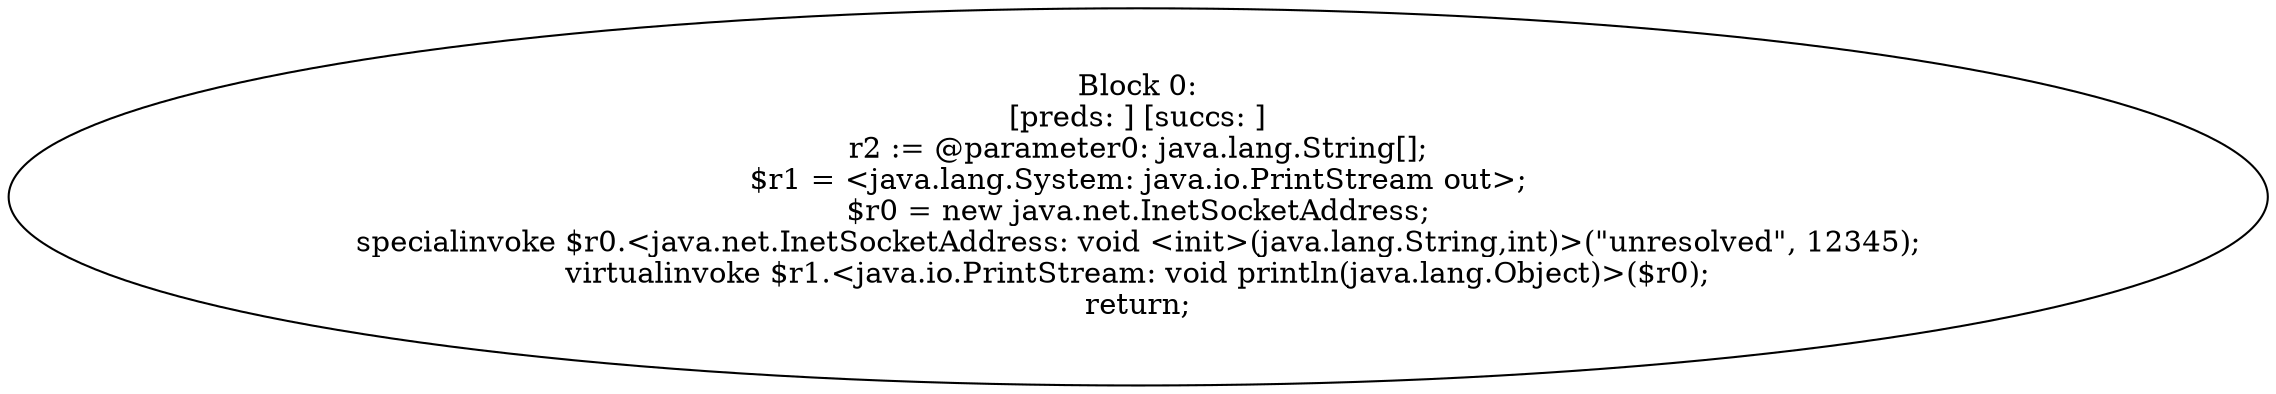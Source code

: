 digraph "unitGraph" {
    "Block 0:
[preds: ] [succs: ]
r2 := @parameter0: java.lang.String[];
$r1 = <java.lang.System: java.io.PrintStream out>;
$r0 = new java.net.InetSocketAddress;
specialinvoke $r0.<java.net.InetSocketAddress: void <init>(java.lang.String,int)>(\"unresolved\", 12345);
virtualinvoke $r1.<java.io.PrintStream: void println(java.lang.Object)>($r0);
return;
"
}
